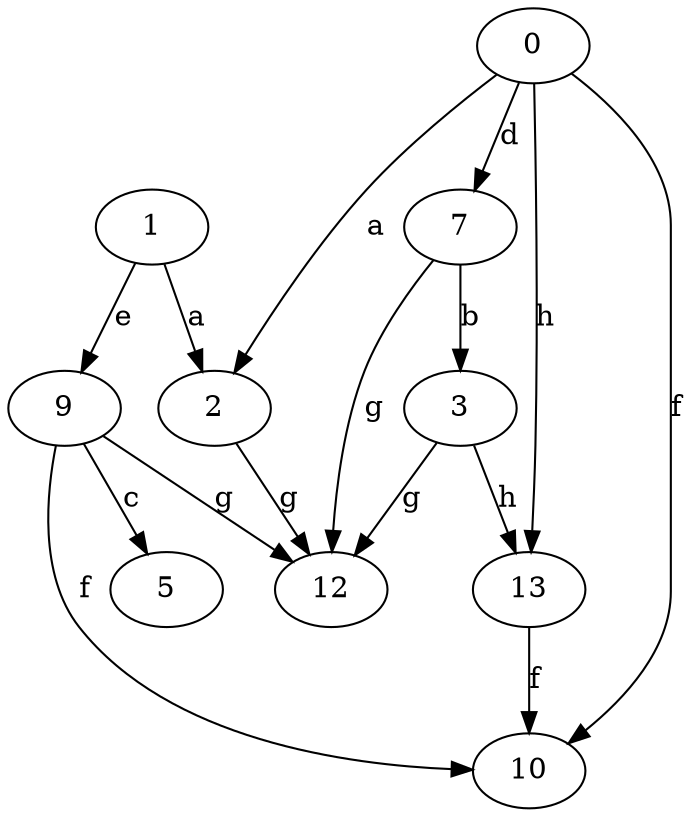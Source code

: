 strict digraph  {
0;
1;
2;
3;
5;
7;
9;
10;
12;
13;
0 -> 2  [label=a];
0 -> 7  [label=d];
0 -> 10  [label=f];
0 -> 13  [label=h];
1 -> 2  [label=a];
1 -> 9  [label=e];
2 -> 12  [label=g];
3 -> 12  [label=g];
3 -> 13  [label=h];
7 -> 3  [label=b];
7 -> 12  [label=g];
9 -> 5  [label=c];
9 -> 10  [label=f];
9 -> 12  [label=g];
13 -> 10  [label=f];
}
